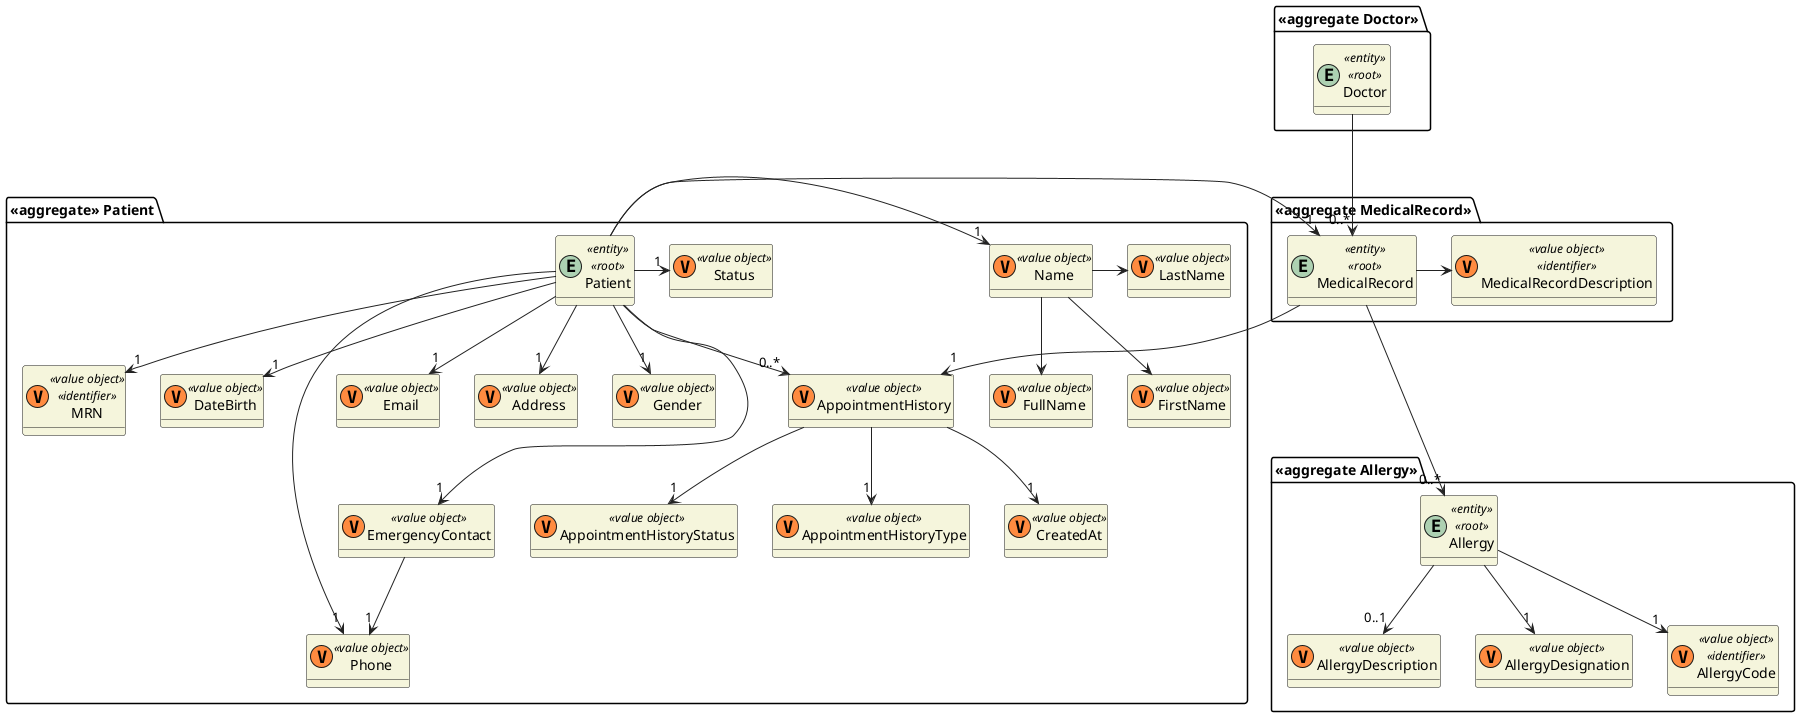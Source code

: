 @startuml
skinparam classAttributeIconSize 0
hide empty attributes
skinparam classBackgroundColor beige
skinparam ArrowColor #222222

package "<<aggregate>> Patient" {
    entity Patient <<entity>> <<root>> {}
    class DateBirth <<(V,#FF8B40)value object>> {}
    class Gender <<(V,#FF8B40)value object>> {}
    class EmergencyContact <<(V,#FF8B40)value object>> {}
    class MRN <<(V,#FF8B40)value object>> <<identifier>> {}
    class AppointmentHistory <<(V,#FF8B40)value object>> {}
    class AppointmentHistoryStatus <<(V,#FF8B40)value object>> {}
    class AppointmentHistoryType <<(V,#FF8B40)value object>> {}
    class CreatedAt <<(V,#FF8B40)value object>> {}
    class Name <<(V,#FF8B40)value object>> {}
    class FirstName <<(V,#FF8B40)value object>> {}
    class LastName <<(V,#FF8B40)value object>> {}
    class FullName <<(V,#FF8B40)value object>> {}
    class Phone <<(V,#FF8B40)value object>> {}
    class Email <<(V,#FF8B40)value object>> {}
    class Address <<(V,#FF8B40)value object>> {}
    class Status <<(V,#FF8B40)value object>> {}
}

package "<<aggregate MedicalRecord>>" {
    entity MedicalRecord <<entity>><<root>>{}
    class MedicalRecordDescription <<(V,#FF8B40)value object>> <<identifier>> {}
}

package "<<aggregate Allergy>>" {
    entity Allergy <<entity>><<root>>{}
    class AllergyDesignation <<(V,#FF8B40)value object>> {}
    class AllergyCode <<(V,#FF8B40)value object>> <<identifier>> {}
    class AllergyDescription <<(V,#FF8B40)value object>>  {}
}

package "<<aggregate Doctor>>" {
    entity Doctor <<entity>><<root>>{}
}


Name --> FirstName
Name -> LastName
Name --> FullName

Patient -> "1" Status
Patient -> "1" Name
Patient --> "1" DateBirth
Patient --> "1" Gender
Patient ---> "1" EmergencyContact
Patient --> "1" MRN
Patient -> "1" MedicalRecord
MedicalRecord --> "1" AppointmentHistory
Patient --> "0..*" AppointmentHistory
Patient --> "1" Email
Patient --> "1" Phone
Patient --> "1" Address
EmergencyContact --> "1" Phone

AppointmentHistory --> "1" AppointmentHistoryStatus
AppointmentHistory --> "1" AppointmentHistoryType
AppointmentHistory --> "1" CreatedAt

MedicalRecord ---> "0..*" Allergy
MedicalRecord -> MedicalRecordDescription
Doctor ---> "0..*" MedicalRecord

Allergy --> "1" AllergyCode
Allergy --> "0..1" AllergyDescription
Allergy --> "1" AllergyDesignation

@enduml

